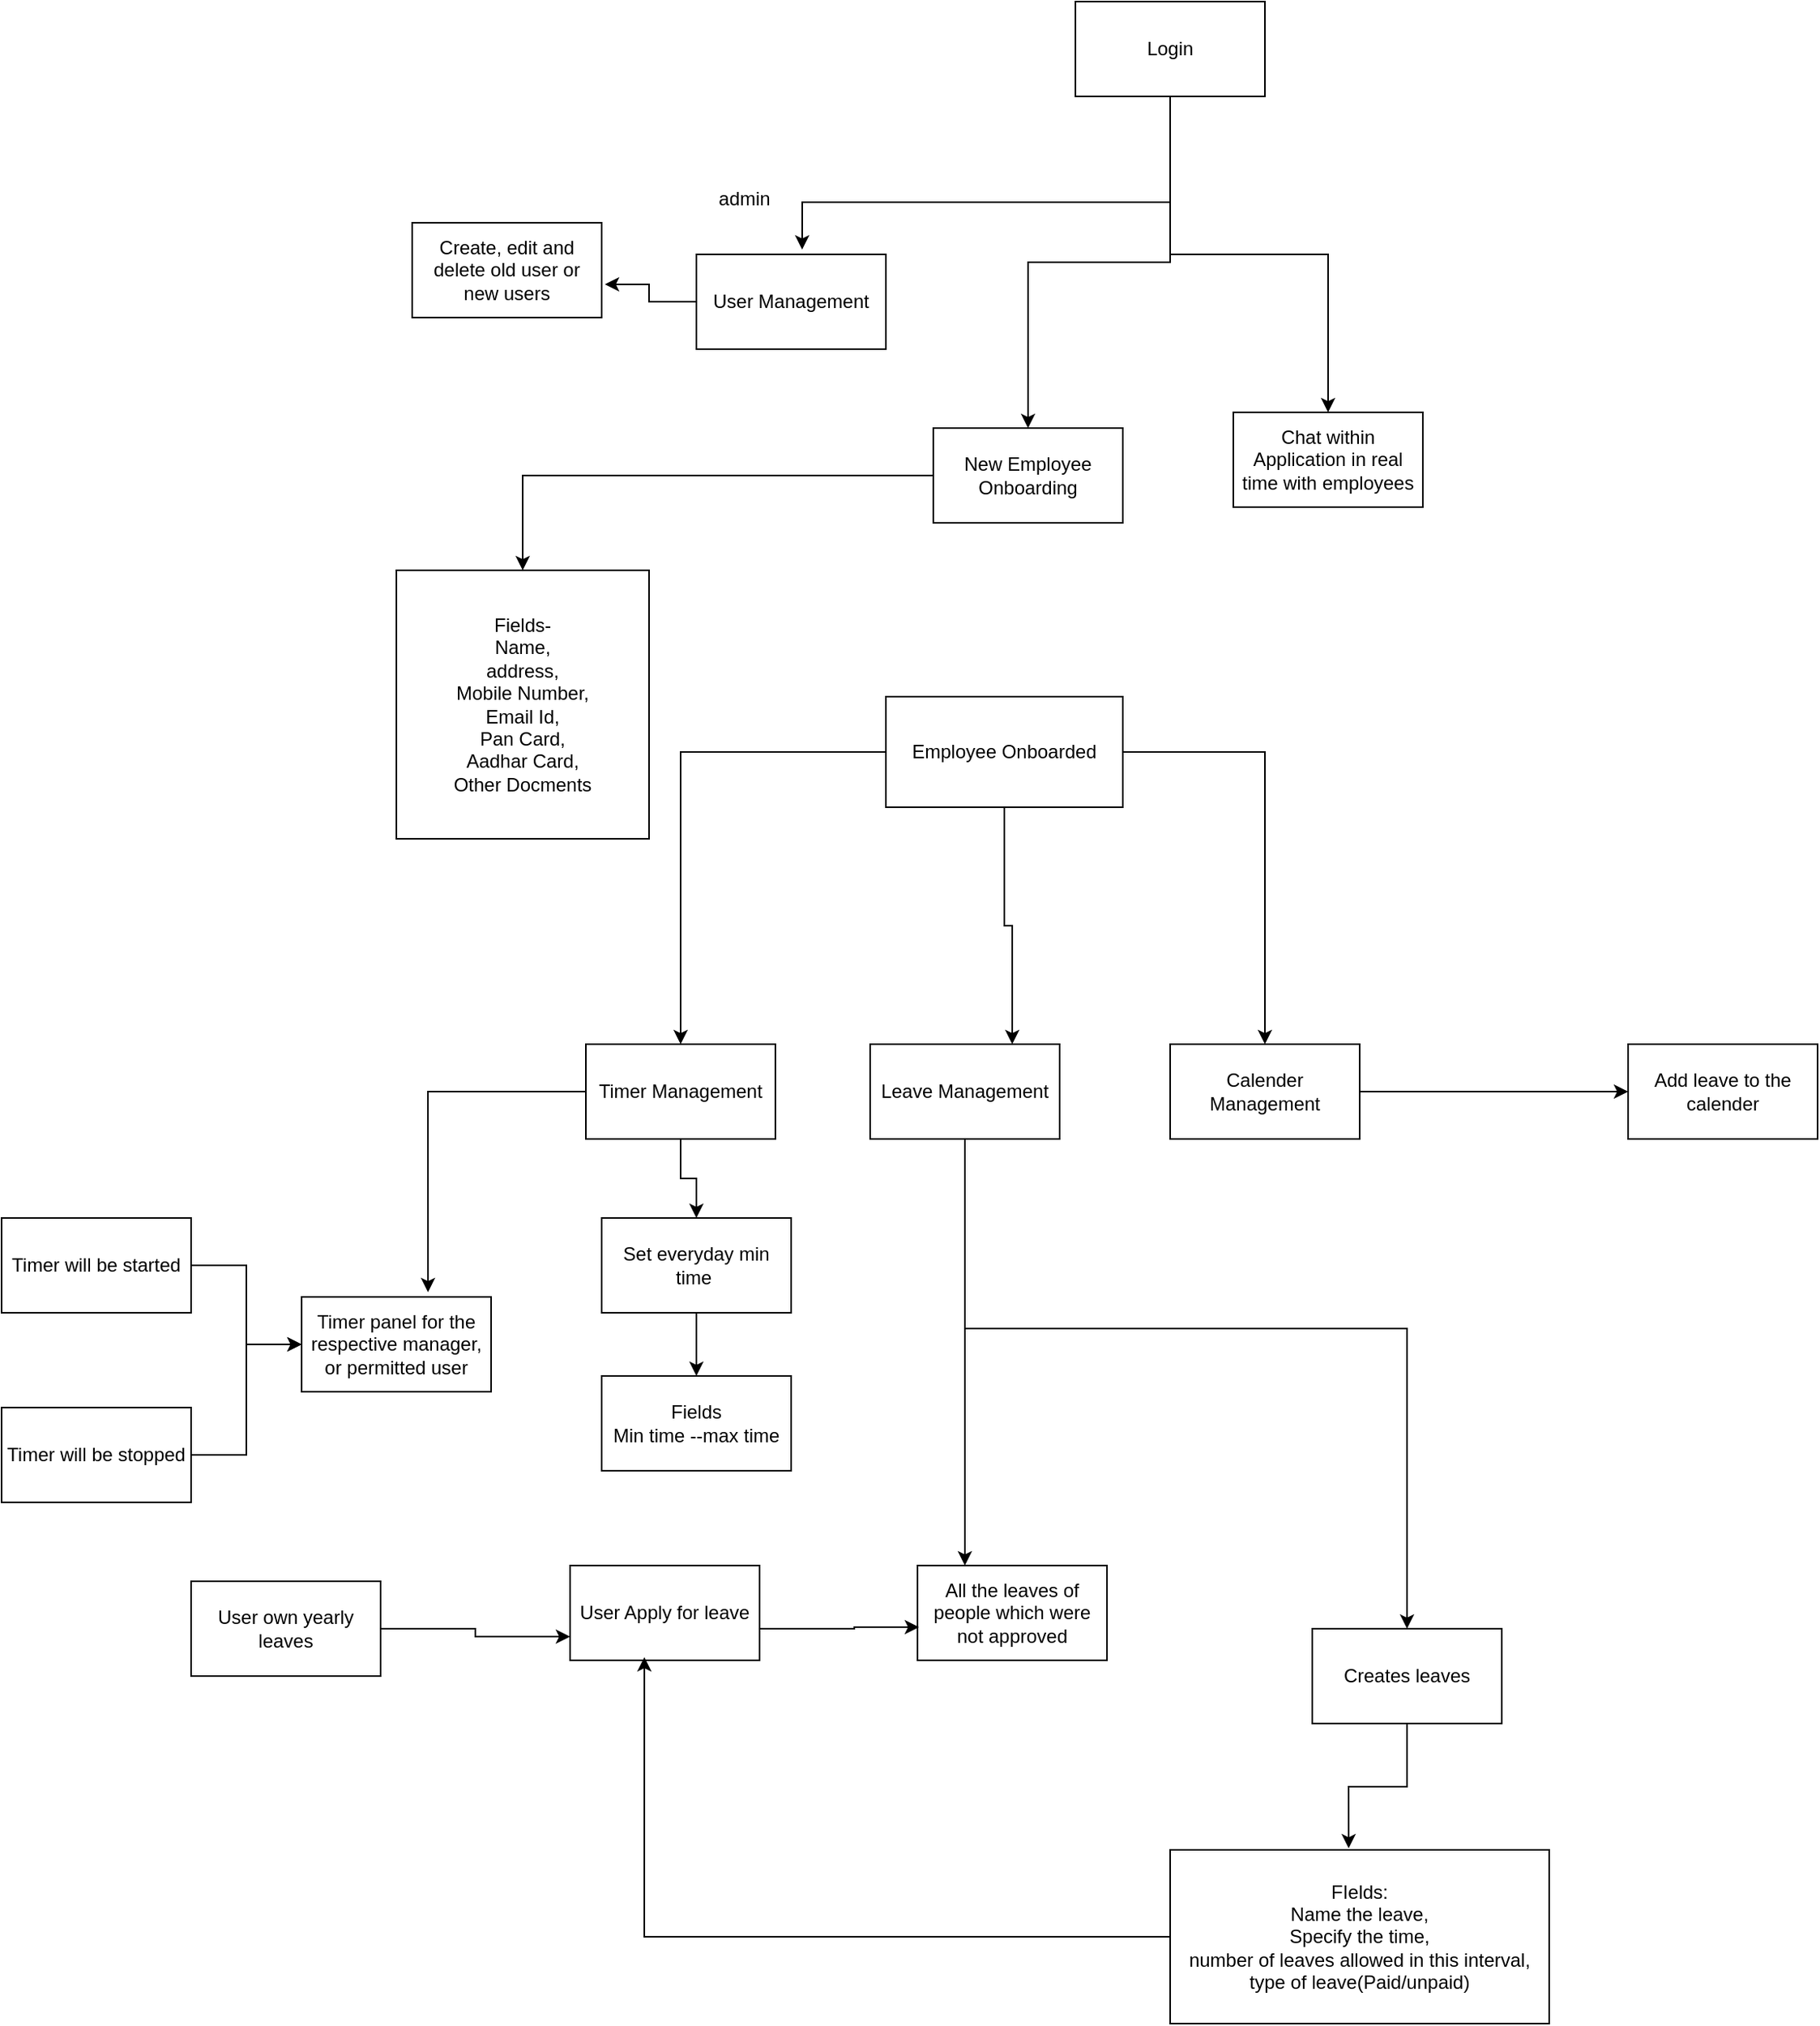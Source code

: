 <mxfile version="21.5.2" type="github">
  <diagram name="Page-1" id="CxdetQx4C3n51C6PAXa7">
    <mxGraphModel dx="1949" dy="629" grid="1" gridSize="10" guides="1" tooltips="1" connect="1" arrows="1" fold="1" page="1" pageScale="1" pageWidth="827" pageHeight="1169" math="0" shadow="0">
      <root>
        <mxCell id="0" />
        <mxCell id="1" parent="0" />
        <mxCell id="buSoWJYY9yAej7aw3y29-5" style="edgeStyle=orthogonalEdgeStyle;rounded=0;orthogonalLoop=1;jettySize=auto;html=1;entryX=0.558;entryY=-0.05;entryDx=0;entryDy=0;entryPerimeter=0;" edge="1" parent="1" source="buSoWJYY9yAej7aw3y29-1" target="buSoWJYY9yAej7aw3y29-2">
          <mxGeometry relative="1" as="geometry">
            <Array as="points">
              <mxPoint x="390" y="217" />
            </Array>
          </mxGeometry>
        </mxCell>
        <mxCell id="buSoWJYY9yAej7aw3y29-8" style="edgeStyle=orthogonalEdgeStyle;rounded=0;orthogonalLoop=1;jettySize=auto;html=1;" edge="1" parent="1" source="buSoWJYY9yAej7aw3y29-1" target="buSoWJYY9yAej7aw3y29-3">
          <mxGeometry relative="1" as="geometry" />
        </mxCell>
        <mxCell id="buSoWJYY9yAej7aw3y29-50" style="edgeStyle=orthogonalEdgeStyle;rounded=0;orthogonalLoop=1;jettySize=auto;html=1;" edge="1" parent="1" source="buSoWJYY9yAej7aw3y29-1" target="buSoWJYY9yAej7aw3y29-51">
          <mxGeometry relative="1" as="geometry">
            <mxPoint x="620" y="230" as="targetPoint" />
          </mxGeometry>
        </mxCell>
        <mxCell id="buSoWJYY9yAej7aw3y29-1" value="Login" style="rounded=0;whiteSpace=wrap;html=1;" vertex="1" parent="1">
          <mxGeometry x="330" y="90" width="120" height="60" as="geometry" />
        </mxCell>
        <mxCell id="buSoWJYY9yAej7aw3y29-7" style="edgeStyle=orthogonalEdgeStyle;rounded=0;orthogonalLoop=1;jettySize=auto;html=1;entryX=1.017;entryY=0.65;entryDx=0;entryDy=0;entryPerimeter=0;" edge="1" parent="1" source="buSoWJYY9yAej7aw3y29-2" target="buSoWJYY9yAej7aw3y29-4">
          <mxGeometry relative="1" as="geometry" />
        </mxCell>
        <mxCell id="buSoWJYY9yAej7aw3y29-2" value="User Management" style="rounded=0;whiteSpace=wrap;html=1;" vertex="1" parent="1">
          <mxGeometry x="90" y="250" width="120" height="60" as="geometry" />
        </mxCell>
        <mxCell id="buSoWJYY9yAej7aw3y29-14" style="edgeStyle=orthogonalEdgeStyle;rounded=0;orthogonalLoop=1;jettySize=auto;html=1;" edge="1" parent="1" source="buSoWJYY9yAej7aw3y29-3" target="buSoWJYY9yAej7aw3y29-15">
          <mxGeometry relative="1" as="geometry">
            <mxPoint x="130" y="530" as="targetPoint" />
          </mxGeometry>
        </mxCell>
        <mxCell id="buSoWJYY9yAej7aw3y29-3" value="New Employee Onboarding" style="rounded=0;whiteSpace=wrap;html=1;" vertex="1" parent="1">
          <mxGeometry x="240" y="360" width="120" height="60" as="geometry" />
        </mxCell>
        <mxCell id="buSoWJYY9yAej7aw3y29-4" value="Create, edit and delete old user or new users" style="rounded=0;whiteSpace=wrap;html=1;" vertex="1" parent="1">
          <mxGeometry x="-90" y="230" width="120" height="60" as="geometry" />
        </mxCell>
        <mxCell id="buSoWJYY9yAej7aw3y29-6" value="admin" style="text;html=1;align=center;verticalAlign=middle;resizable=0;points=[];autosize=1;strokeColor=none;fillColor=none;" vertex="1" parent="1">
          <mxGeometry x="90" y="200" width="60" height="30" as="geometry" />
        </mxCell>
        <mxCell id="buSoWJYY9yAej7aw3y29-15" value="Fields-&lt;br&gt;Name,&lt;br&gt;address,&lt;br&gt;Mobile Number,&lt;br&gt;Email Id,&lt;br&gt;Pan Card,&lt;br&gt;Aadhar Card,&lt;br&gt;Other Docments" style="rounded=0;whiteSpace=wrap;html=1;" vertex="1" parent="1">
          <mxGeometry x="-100" y="450" width="160" height="170" as="geometry" />
        </mxCell>
        <mxCell id="buSoWJYY9yAej7aw3y29-21" style="edgeStyle=orthogonalEdgeStyle;rounded=0;orthogonalLoop=1;jettySize=auto;html=1;" edge="1" parent="1" source="buSoWJYY9yAej7aw3y29-16" target="buSoWJYY9yAej7aw3y29-17">
          <mxGeometry relative="1" as="geometry" />
        </mxCell>
        <mxCell id="buSoWJYY9yAej7aw3y29-22" style="edgeStyle=orthogonalEdgeStyle;rounded=0;orthogonalLoop=1;jettySize=auto;html=1;entryX=0.75;entryY=0;entryDx=0;entryDy=0;" edge="1" parent="1" source="buSoWJYY9yAej7aw3y29-16" target="buSoWJYY9yAej7aw3y29-18">
          <mxGeometry relative="1" as="geometry" />
        </mxCell>
        <mxCell id="buSoWJYY9yAej7aw3y29-23" style="edgeStyle=orthogonalEdgeStyle;rounded=0;orthogonalLoop=1;jettySize=auto;html=1;" edge="1" parent="1" source="buSoWJYY9yAej7aw3y29-16" target="buSoWJYY9yAej7aw3y29-19">
          <mxGeometry relative="1" as="geometry">
            <mxPoint x="460" y="740" as="targetPoint" />
          </mxGeometry>
        </mxCell>
        <mxCell id="buSoWJYY9yAej7aw3y29-16" value="Employee Onboarded" style="rounded=0;whiteSpace=wrap;html=1;" vertex="1" parent="1">
          <mxGeometry x="210" y="530" width="150" height="70" as="geometry" />
        </mxCell>
        <mxCell id="buSoWJYY9yAej7aw3y29-29" style="edgeStyle=orthogonalEdgeStyle;rounded=0;orthogonalLoop=1;jettySize=auto;html=1;entryX=0.667;entryY=-0.05;entryDx=0;entryDy=0;entryPerimeter=0;" edge="1" parent="1" source="buSoWJYY9yAej7aw3y29-17" target="buSoWJYY9yAej7aw3y29-26">
          <mxGeometry relative="1" as="geometry" />
        </mxCell>
        <mxCell id="buSoWJYY9yAej7aw3y29-46" style="edgeStyle=orthogonalEdgeStyle;rounded=0;orthogonalLoop=1;jettySize=auto;html=1;" edge="1" parent="1" source="buSoWJYY9yAej7aw3y29-17" target="buSoWJYY9yAej7aw3y29-47">
          <mxGeometry relative="1" as="geometry">
            <mxPoint x="90" y="880" as="targetPoint" />
          </mxGeometry>
        </mxCell>
        <mxCell id="buSoWJYY9yAej7aw3y29-17" value="Timer Management" style="rounded=0;whiteSpace=wrap;html=1;" vertex="1" parent="1">
          <mxGeometry x="20" y="750" width="120" height="60" as="geometry" />
        </mxCell>
        <mxCell id="buSoWJYY9yAej7aw3y29-30" style="edgeStyle=orthogonalEdgeStyle;rounded=0;orthogonalLoop=1;jettySize=auto;html=1;" edge="1" parent="1" source="buSoWJYY9yAej7aw3y29-18" target="buSoWJYY9yAej7aw3y29-31">
          <mxGeometry relative="1" as="geometry">
            <mxPoint x="270" y="1010" as="targetPoint" />
            <Array as="points">
              <mxPoint x="260" y="1010" />
              <mxPoint x="260" y="1010" />
            </Array>
          </mxGeometry>
        </mxCell>
        <mxCell id="buSoWJYY9yAej7aw3y29-34" style="edgeStyle=orthogonalEdgeStyle;rounded=0;orthogonalLoop=1;jettySize=auto;html=1;entryX=0.5;entryY=0;entryDx=0;entryDy=0;" edge="1" parent="1" source="buSoWJYY9yAej7aw3y29-18" target="buSoWJYY9yAej7aw3y29-33">
          <mxGeometry relative="1" as="geometry">
            <Array as="points">
              <mxPoint x="260" y="930" />
              <mxPoint x="540" y="930" />
            </Array>
          </mxGeometry>
        </mxCell>
        <mxCell id="buSoWJYY9yAej7aw3y29-18" value="Leave Management" style="rounded=0;whiteSpace=wrap;html=1;" vertex="1" parent="1">
          <mxGeometry x="200" y="750" width="120" height="60" as="geometry" />
        </mxCell>
        <mxCell id="buSoWJYY9yAej7aw3y29-43" style="edgeStyle=orthogonalEdgeStyle;rounded=0;orthogonalLoop=1;jettySize=auto;html=1;" edge="1" parent="1" source="buSoWJYY9yAej7aw3y29-19" target="buSoWJYY9yAej7aw3y29-44">
          <mxGeometry relative="1" as="geometry">
            <mxPoint x="630" y="780" as="targetPoint" />
          </mxGeometry>
        </mxCell>
        <mxCell id="buSoWJYY9yAej7aw3y29-19" value="Calender Management" style="rounded=0;whiteSpace=wrap;html=1;" vertex="1" parent="1">
          <mxGeometry x="390" y="750" width="120" height="60" as="geometry" />
        </mxCell>
        <mxCell id="buSoWJYY9yAej7aw3y29-27" style="edgeStyle=orthogonalEdgeStyle;rounded=0;orthogonalLoop=1;jettySize=auto;html=1;entryX=0;entryY=0.5;entryDx=0;entryDy=0;" edge="1" parent="1" source="buSoWJYY9yAej7aw3y29-24" target="buSoWJYY9yAej7aw3y29-26">
          <mxGeometry relative="1" as="geometry" />
        </mxCell>
        <mxCell id="buSoWJYY9yAej7aw3y29-24" value="Timer will be started&lt;br&gt;" style="rounded=0;whiteSpace=wrap;html=1;" vertex="1" parent="1">
          <mxGeometry x="-350" y="860" width="120" height="60" as="geometry" />
        </mxCell>
        <mxCell id="buSoWJYY9yAej7aw3y29-28" style="edgeStyle=orthogonalEdgeStyle;rounded=0;orthogonalLoop=1;jettySize=auto;html=1;entryX=0;entryY=0.5;entryDx=0;entryDy=0;" edge="1" parent="1" source="buSoWJYY9yAej7aw3y29-25" target="buSoWJYY9yAej7aw3y29-26">
          <mxGeometry relative="1" as="geometry" />
        </mxCell>
        <mxCell id="buSoWJYY9yAej7aw3y29-25" value="Timer will be stopped" style="whiteSpace=wrap;html=1;" vertex="1" parent="1">
          <mxGeometry x="-350" y="980" width="120" height="60" as="geometry" />
        </mxCell>
        <mxCell id="buSoWJYY9yAej7aw3y29-26" value="Timer panel for the respective manager,&lt;br&gt;or permitted user" style="rounded=0;whiteSpace=wrap;html=1;" vertex="1" parent="1">
          <mxGeometry x="-160" y="910" width="120" height="60" as="geometry" />
        </mxCell>
        <mxCell id="buSoWJYY9yAej7aw3y29-31" value="All the leaves of people which were not approved" style="rounded=0;whiteSpace=wrap;html=1;" vertex="1" parent="1">
          <mxGeometry x="230" y="1080" width="120" height="60" as="geometry" />
        </mxCell>
        <mxCell id="buSoWJYY9yAej7aw3y29-35" style="edgeStyle=orthogonalEdgeStyle;rounded=0;orthogonalLoop=1;jettySize=auto;html=1;entryX=0.008;entryY=0.65;entryDx=0;entryDy=0;entryPerimeter=0;" edge="1" parent="1" source="buSoWJYY9yAej7aw3y29-32" target="buSoWJYY9yAej7aw3y29-31">
          <mxGeometry relative="1" as="geometry">
            <Array as="points">
              <mxPoint x="190" y="1120" />
              <mxPoint x="190" y="1119" />
            </Array>
          </mxGeometry>
        </mxCell>
        <mxCell id="buSoWJYY9yAej7aw3y29-32" value="User Apply for leave" style="rounded=0;whiteSpace=wrap;html=1;" vertex="1" parent="1">
          <mxGeometry x="10" y="1080" width="120" height="60" as="geometry" />
        </mxCell>
        <mxCell id="buSoWJYY9yAej7aw3y29-39" style="edgeStyle=orthogonalEdgeStyle;rounded=0;orthogonalLoop=1;jettySize=auto;html=1;entryX=0.471;entryY=-0.009;entryDx=0;entryDy=0;entryPerimeter=0;" edge="1" parent="1" source="buSoWJYY9yAej7aw3y29-33" target="buSoWJYY9yAej7aw3y29-36">
          <mxGeometry relative="1" as="geometry" />
        </mxCell>
        <mxCell id="buSoWJYY9yAej7aw3y29-33" value="Creates leaves" style="rounded=0;whiteSpace=wrap;html=1;" vertex="1" parent="1">
          <mxGeometry x="480" y="1120" width="120" height="60" as="geometry" />
        </mxCell>
        <mxCell id="buSoWJYY9yAej7aw3y29-40" style="edgeStyle=orthogonalEdgeStyle;rounded=0;orthogonalLoop=1;jettySize=auto;html=1;entryX=0.392;entryY=0.967;entryDx=0;entryDy=0;entryPerimeter=0;" edge="1" parent="1" source="buSoWJYY9yAej7aw3y29-36" target="buSoWJYY9yAej7aw3y29-32">
          <mxGeometry relative="1" as="geometry" />
        </mxCell>
        <mxCell id="buSoWJYY9yAej7aw3y29-36" value="FIelds:&lt;br&gt;Name the leave,&lt;br&gt;Specify the time,&lt;br&gt;number of leaves allowed in this interval,&lt;br&gt;type of leave(Paid/unpaid)" style="rounded=0;whiteSpace=wrap;html=1;" vertex="1" parent="1">
          <mxGeometry x="390" y="1260" width="240" height="110" as="geometry" />
        </mxCell>
        <mxCell id="buSoWJYY9yAej7aw3y29-42" style="edgeStyle=orthogonalEdgeStyle;rounded=0;orthogonalLoop=1;jettySize=auto;html=1;entryX=0;entryY=0.75;entryDx=0;entryDy=0;" edge="1" parent="1" source="buSoWJYY9yAej7aw3y29-41" target="buSoWJYY9yAej7aw3y29-32">
          <mxGeometry relative="1" as="geometry" />
        </mxCell>
        <mxCell id="buSoWJYY9yAej7aw3y29-41" value="User own yearly leaves" style="rounded=0;whiteSpace=wrap;html=1;" vertex="1" parent="1">
          <mxGeometry x="-230" y="1090" width="120" height="60" as="geometry" />
        </mxCell>
        <mxCell id="buSoWJYY9yAej7aw3y29-44" value="Add leave to the calender" style="rounded=0;whiteSpace=wrap;html=1;" vertex="1" parent="1">
          <mxGeometry x="680" y="750" width="120" height="60" as="geometry" />
        </mxCell>
        <mxCell id="buSoWJYY9yAej7aw3y29-48" style="edgeStyle=orthogonalEdgeStyle;rounded=0;orthogonalLoop=1;jettySize=auto;html=1;" edge="1" parent="1" source="buSoWJYY9yAej7aw3y29-47" target="buSoWJYY9yAej7aw3y29-49">
          <mxGeometry relative="1" as="geometry">
            <mxPoint x="90" y="960" as="targetPoint" />
          </mxGeometry>
        </mxCell>
        <mxCell id="buSoWJYY9yAej7aw3y29-47" value="Set everyday min time&amp;nbsp;" style="rounded=0;whiteSpace=wrap;html=1;" vertex="1" parent="1">
          <mxGeometry x="30" y="860" width="120" height="60" as="geometry" />
        </mxCell>
        <mxCell id="buSoWJYY9yAej7aw3y29-49" value="Fields&lt;br&gt;Min time --max time" style="rounded=0;whiteSpace=wrap;html=1;" vertex="1" parent="1">
          <mxGeometry x="30" y="960" width="120" height="60" as="geometry" />
        </mxCell>
        <mxCell id="buSoWJYY9yAej7aw3y29-51" value="Chat within Application in real time with employees" style="rounded=0;whiteSpace=wrap;html=1;" vertex="1" parent="1">
          <mxGeometry x="430" y="350" width="120" height="60" as="geometry" />
        </mxCell>
      </root>
    </mxGraphModel>
  </diagram>
</mxfile>
